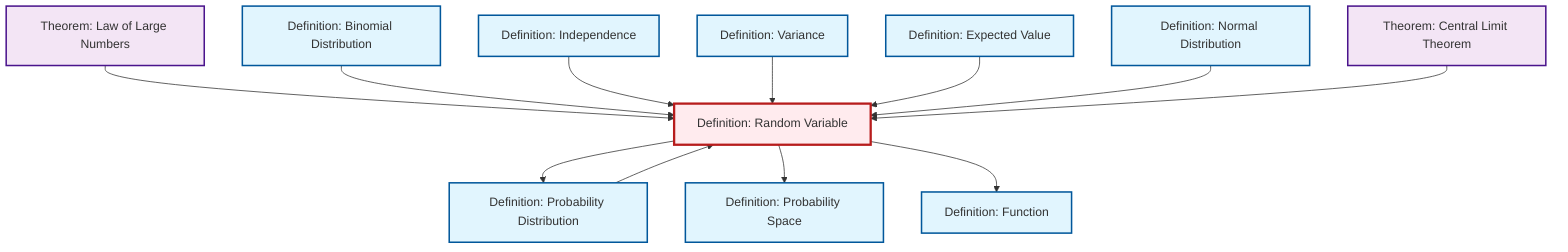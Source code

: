 graph TD
    classDef definition fill:#e1f5fe,stroke:#01579b,stroke-width:2px
    classDef theorem fill:#f3e5f5,stroke:#4a148c,stroke-width:2px
    classDef axiom fill:#fff3e0,stroke:#e65100,stroke-width:2px
    classDef example fill:#e8f5e9,stroke:#1b5e20,stroke-width:2px
    classDef current fill:#ffebee,stroke:#b71c1c,stroke-width:3px
    thm-central-limit["Theorem: Central Limit Theorem"]:::theorem
    def-probability-space["Definition: Probability Space"]:::definition
    def-random-variable["Definition: Random Variable"]:::definition
    def-normal-distribution["Definition: Normal Distribution"]:::definition
    def-expectation["Definition: Expected Value"]:::definition
    def-function["Definition: Function"]:::definition
    def-independence["Definition: Independence"]:::definition
    thm-law-of-large-numbers["Theorem: Law of Large Numbers"]:::theorem
    def-variance["Definition: Variance"]:::definition
    def-binomial-distribution["Definition: Binomial Distribution"]:::definition
    def-probability-distribution["Definition: Probability Distribution"]:::definition
    thm-law-of-large-numbers --> def-random-variable
    def-random-variable --> def-probability-distribution
    def-binomial-distribution --> def-random-variable
    def-independence --> def-random-variable
    def-variance --> def-random-variable
    def-random-variable --> def-probability-space
    def-expectation --> def-random-variable
    def-normal-distribution --> def-random-variable
    def-random-variable --> def-function
    thm-central-limit --> def-random-variable
    def-probability-distribution --> def-random-variable
    class def-random-variable current